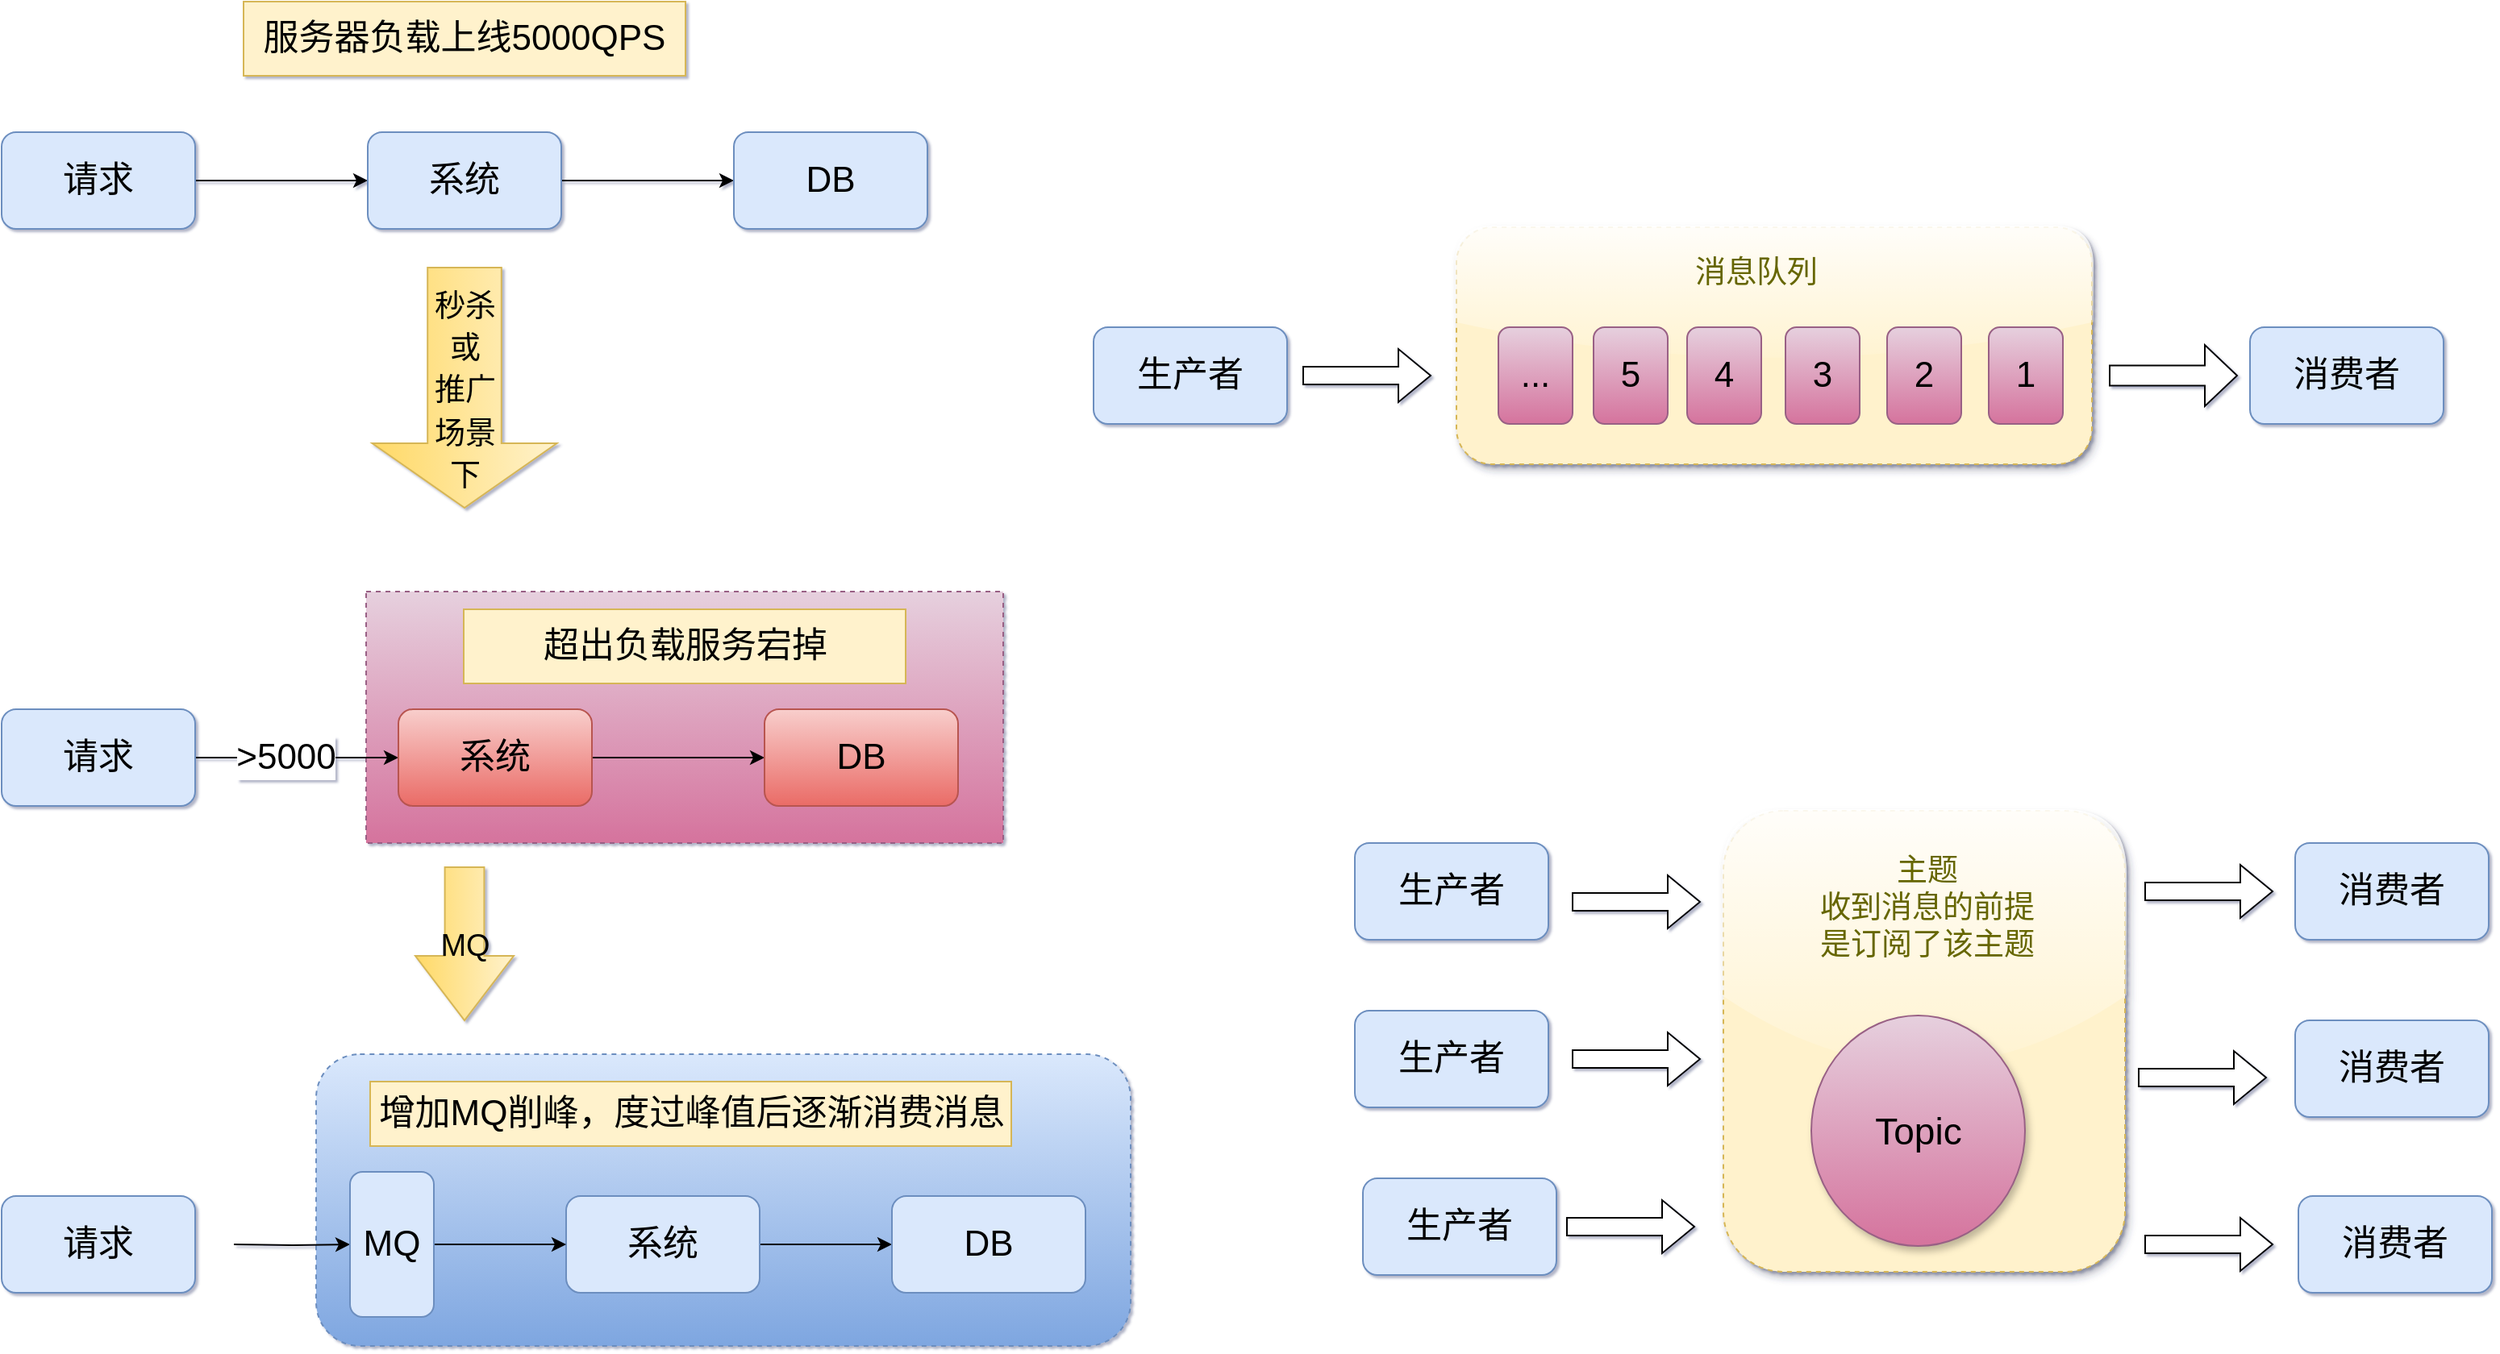 <mxfile version="20.3.0" type="device"><diagram id="wNUiq-39vHyvLDFhWsn_" name="第 1 页"><mxGraphModel dx="1186" dy="909" grid="0" gridSize="10" guides="1" tooltips="1" connect="1" arrows="1" fold="1" page="1" pageScale="1" pageWidth="1920" pageHeight="1200" math="0" shadow="1"><root><mxCell id="0"/><mxCell id="1" parent="0"/><mxCell id="F5JfGa0VL-gBk-Z3Ppf3-65" value="" style="rounded=1;whiteSpace=wrap;html=1;shadow=1;glass=1;dashed=1;sketch=0;fontSize=19;fillColor=#fff2cc;strokeColor=#d6b656;" vertex="1" parent="1"><mxGeometry x="1130.5" y="534" width="249" height="286" as="geometry"/></mxCell><mxCell id="F5JfGa0VL-gBk-Z3Ppf3-40" value="" style="rounded=1;whiteSpace=wrap;html=1;shadow=1;glass=1;dashed=1;sketch=0;fontSize=19;fillColor=#fff2cc;strokeColor=#d6b656;" vertex="1" parent="1"><mxGeometry x="965" y="172" width="394" height="147" as="geometry"/></mxCell><mxCell id="F5JfGa0VL-gBk-Z3Ppf3-32" value="" style="rounded=1;whiteSpace=wrap;html=1;dashed=1;fontSize=19;fillColor=#dae8fc;gradientColor=#7ea6e0;strokeColor=#6c8ebf;" vertex="1" parent="1"><mxGeometry x="258" y="685" width="505" height="181" as="geometry"/></mxCell><mxCell id="F5JfGa0VL-gBk-Z3Ppf3-17" value="" style="rounded=0;whiteSpace=wrap;html=1;fontSize=22;dashed=1;fillColor=#e6d0de;strokeColor=#996185;gradientColor=#d5739d;" vertex="1" parent="1"><mxGeometry x="289" y="398" width="395" height="156" as="geometry"/></mxCell><mxCell id="F5JfGa0VL-gBk-Z3Ppf3-6" style="edgeStyle=orthogonalEdgeStyle;rounded=0;orthogonalLoop=1;jettySize=auto;html=1;exitX=1;exitY=0.5;exitDx=0;exitDy=0;fontSize=22;" edge="1" parent="1" source="F5JfGa0VL-gBk-Z3Ppf3-1" target="F5JfGa0VL-gBk-Z3Ppf3-4"><mxGeometry relative="1" as="geometry"/></mxCell><mxCell id="F5JfGa0VL-gBk-Z3Ppf3-1" value="&lt;font style=&quot;font-size: 22px;&quot;&gt;请求&lt;/font&gt;" style="rounded=1;whiteSpace=wrap;html=1;fillColor=#dae8fc;strokeColor=#6c8ebf;" vertex="1" parent="1"><mxGeometry x="63" y="113" width="120" height="60" as="geometry"/></mxCell><mxCell id="F5JfGa0VL-gBk-Z3Ppf3-7" style="edgeStyle=orthogonalEdgeStyle;rounded=0;orthogonalLoop=1;jettySize=auto;html=1;exitX=1;exitY=0.5;exitDx=0;exitDy=0;fontSize=22;" edge="1" parent="1" source="F5JfGa0VL-gBk-Z3Ppf3-4" target="F5JfGa0VL-gBk-Z3Ppf3-5"><mxGeometry relative="1" as="geometry"/></mxCell><mxCell id="F5JfGa0VL-gBk-Z3Ppf3-4" value="&lt;font style=&quot;font-size: 22px;&quot;&gt;系统&lt;/font&gt;" style="rounded=1;whiteSpace=wrap;html=1;fillColor=#dae8fc;strokeColor=#6c8ebf;" vertex="1" parent="1"><mxGeometry x="290" y="113" width="120" height="60" as="geometry"/></mxCell><mxCell id="F5JfGa0VL-gBk-Z3Ppf3-5" value="&lt;span style=&quot;font-size: 22px;&quot;&gt;DB&lt;/span&gt;" style="rounded=1;whiteSpace=wrap;html=1;fillColor=#dae8fc;strokeColor=#6c8ebf;" vertex="1" parent="1"><mxGeometry x="517" y="113" width="120" height="60" as="geometry"/></mxCell><mxCell id="F5JfGa0VL-gBk-Z3Ppf3-8" value="服务器负载上线5000QPS" style="text;html=1;strokeColor=#d6b656;fillColor=#fff2cc;align=center;verticalAlign=middle;whiteSpace=wrap;rounded=0;fontSize=22;" vertex="1" parent="1"><mxGeometry x="213" y="32" width="274" height="46" as="geometry"/></mxCell><mxCell id="F5JfGa0VL-gBk-Z3Ppf3-9" style="edgeStyle=orthogonalEdgeStyle;rounded=0;orthogonalLoop=1;jettySize=auto;html=1;exitX=1;exitY=0.5;exitDx=0;exitDy=0;fontSize=22;" edge="1" parent="1" source="F5JfGa0VL-gBk-Z3Ppf3-10" target="F5JfGa0VL-gBk-Z3Ppf3-12"><mxGeometry relative="1" as="geometry"/></mxCell><mxCell id="F5JfGa0VL-gBk-Z3Ppf3-16" value="&amp;gt;5000" style="edgeLabel;html=1;align=center;verticalAlign=middle;resizable=0;points=[];fontSize=22;" vertex="1" connectable="0" parent="F5JfGa0VL-gBk-Z3Ppf3-9"><mxGeometry x="-0.121" relative="1" as="geometry"><mxPoint as="offset"/></mxGeometry></mxCell><mxCell id="F5JfGa0VL-gBk-Z3Ppf3-10" value="&lt;font style=&quot;font-size: 22px;&quot;&gt;请求&lt;/font&gt;" style="rounded=1;whiteSpace=wrap;html=1;fillColor=#dae8fc;strokeColor=#6c8ebf;" vertex="1" parent="1"><mxGeometry x="63" y="471" width="120" height="60" as="geometry"/></mxCell><mxCell id="F5JfGa0VL-gBk-Z3Ppf3-11" style="edgeStyle=orthogonalEdgeStyle;rounded=0;orthogonalLoop=1;jettySize=auto;html=1;exitX=1;exitY=0.5;exitDx=0;exitDy=0;fontSize=22;" edge="1" parent="1" source="F5JfGa0VL-gBk-Z3Ppf3-12" target="F5JfGa0VL-gBk-Z3Ppf3-13"><mxGeometry relative="1" as="geometry"/></mxCell><mxCell id="F5JfGa0VL-gBk-Z3Ppf3-12" value="&lt;font style=&quot;font-size: 22px;&quot;&gt;系统&lt;/font&gt;" style="rounded=1;whiteSpace=wrap;html=1;fillColor=#f8cecc;strokeColor=#b85450;gradientColor=#ea6b66;" vertex="1" parent="1"><mxGeometry x="309" y="471" width="120" height="60" as="geometry"/></mxCell><mxCell id="F5JfGa0VL-gBk-Z3Ppf3-13" value="&lt;span style=&quot;font-size: 22px;&quot;&gt;DB&lt;/span&gt;" style="rounded=1;whiteSpace=wrap;html=1;fillColor=#f8cecc;strokeColor=#b85450;gradientColor=#ea6b66;" vertex="1" parent="1"><mxGeometry x="536" y="471" width="120" height="60" as="geometry"/></mxCell><mxCell id="F5JfGa0VL-gBk-Z3Ppf3-18" value="超出负载服务宕掉" style="text;html=1;strokeColor=#d6b656;fillColor=#fff2cc;align=center;verticalAlign=middle;whiteSpace=wrap;rounded=0;fontSize=22;" vertex="1" parent="1"><mxGeometry x="349.5" y="409" width="274" height="46" as="geometry"/></mxCell><mxCell id="F5JfGa0VL-gBk-Z3Ppf3-19" value="&lt;font style=&quot;font-size: 19px;&quot;&gt;秒杀&lt;br&gt;或&lt;br&gt;推广&lt;br&gt;场景&lt;br&gt;下&lt;/font&gt;" style="html=1;shadow=0;dashed=0;align=center;verticalAlign=middle;shape=mxgraph.arrows2.arrow;dy=0.6;dx=40;direction=south;notch=0;fontSize=22;fillColor=#fff2cc;gradientColor=#ffd966;strokeColor=#d6b656;" vertex="1" parent="1"><mxGeometry x="292.75" y="197" width="114.5" height="149" as="geometry"/></mxCell><mxCell id="F5JfGa0VL-gBk-Z3Ppf3-28" style="edgeStyle=orthogonalEdgeStyle;rounded=0;orthogonalLoop=1;jettySize=auto;html=1;exitX=1;exitY=0.5;exitDx=0;exitDy=0;entryX=0;entryY=0.5;entryDx=0;entryDy=0;fontSize=19;" edge="1" parent="1" target="F5JfGa0VL-gBk-Z3Ppf3-27"><mxGeometry relative="1" as="geometry"><mxPoint x="207" y="803" as="sourcePoint"/></mxGeometry></mxCell><mxCell id="F5JfGa0VL-gBk-Z3Ppf3-21" value="&lt;font style=&quot;font-size: 22px;&quot;&gt;请求&lt;/font&gt;" style="rounded=1;whiteSpace=wrap;html=1;fillColor=#dae8fc;strokeColor=#6c8ebf;" vertex="1" parent="1"><mxGeometry x="63" y="773" width="120" height="60" as="geometry"/></mxCell><mxCell id="F5JfGa0VL-gBk-Z3Ppf3-22" style="edgeStyle=orthogonalEdgeStyle;rounded=0;orthogonalLoop=1;jettySize=auto;html=1;exitX=1;exitY=0.5;exitDx=0;exitDy=0;fontSize=22;" edge="1" parent="1" source="F5JfGa0VL-gBk-Z3Ppf3-23" target="F5JfGa0VL-gBk-Z3Ppf3-24"><mxGeometry relative="1" as="geometry"/></mxCell><mxCell id="F5JfGa0VL-gBk-Z3Ppf3-23" value="&lt;font style=&quot;font-size: 22px;&quot;&gt;系统&lt;/font&gt;" style="rounded=1;whiteSpace=wrap;html=1;fillColor=#dae8fc;strokeColor=#6c8ebf;" vertex="1" parent="1"><mxGeometry x="413" y="773" width="120" height="60" as="geometry"/></mxCell><mxCell id="F5JfGa0VL-gBk-Z3Ppf3-24" value="&lt;span style=&quot;font-size: 22px;&quot;&gt;DB&lt;/span&gt;" style="rounded=1;whiteSpace=wrap;html=1;fillColor=#dae8fc;strokeColor=#6c8ebf;" vertex="1" parent="1"><mxGeometry x="615" y="773" width="120" height="60" as="geometry"/></mxCell><mxCell id="F5JfGa0VL-gBk-Z3Ppf3-29" style="edgeStyle=orthogonalEdgeStyle;rounded=0;orthogonalLoop=1;jettySize=auto;html=1;exitX=1;exitY=0.5;exitDx=0;exitDy=0;entryX=0;entryY=0.5;entryDx=0;entryDy=0;fontSize=19;" edge="1" parent="1" source="F5JfGa0VL-gBk-Z3Ppf3-27" target="F5JfGa0VL-gBk-Z3Ppf3-23"><mxGeometry relative="1" as="geometry"/></mxCell><mxCell id="F5JfGa0VL-gBk-Z3Ppf3-27" value="&lt;font style=&quot;font-size: 22px;&quot;&gt;MQ&lt;/font&gt;" style="rounded=1;whiteSpace=wrap;html=1;fillColor=#dae8fc;strokeColor=#6c8ebf;" vertex="1" parent="1"><mxGeometry x="279" y="758" width="52" height="90" as="geometry"/></mxCell><mxCell id="F5JfGa0VL-gBk-Z3Ppf3-30" value="增加MQ削峰，度过峰值后逐渐消费消息" style="text;html=1;strokeColor=#d6b656;fillColor=#fff2cc;align=center;verticalAlign=middle;whiteSpace=wrap;rounded=0;fontSize=22;" vertex="1" parent="1"><mxGeometry x="291.5" y="702" width="397.5" height="40" as="geometry"/></mxCell><mxCell id="F5JfGa0VL-gBk-Z3Ppf3-31" value="&lt;span style=&quot;font-size: 19px;&quot;&gt;MQ&lt;/span&gt;" style="html=1;shadow=0;dashed=0;align=center;verticalAlign=middle;shape=mxgraph.arrows2.arrow;dy=0.6;dx=40;direction=south;notch=0;fontSize=22;fillColor=#fff2cc;gradientColor=#ffd966;strokeColor=#d6b656;" vertex="1" parent="1"><mxGeometry x="319.5" y="569" width="61" height="95" as="geometry"/></mxCell><mxCell id="F5JfGa0VL-gBk-Z3Ppf3-34" value="..." style="rounded=1;whiteSpace=wrap;html=1;fontSize=22;fillColor=#e6d0de;strokeColor=#996185;gradientColor=#d5739d;glass=0;shadow=0;sketch=0;" vertex="1" parent="1"><mxGeometry x="991" y="234" width="46" height="60" as="geometry"/></mxCell><mxCell id="F5JfGa0VL-gBk-Z3Ppf3-35" value="5" style="rounded=1;whiteSpace=wrap;html=1;fontSize=22;fillColor=#e6d0de;strokeColor=#996185;gradientColor=#d5739d;glass=0;shadow=0;sketch=0;" vertex="1" parent="1"><mxGeometry x="1050" y="234" width="46" height="60" as="geometry"/></mxCell><mxCell id="F5JfGa0VL-gBk-Z3Ppf3-36" value="4" style="rounded=1;whiteSpace=wrap;html=1;fontSize=22;fillColor=#e6d0de;strokeColor=#996185;gradientColor=#d5739d;glass=0;shadow=0;sketch=0;" vertex="1" parent="1"><mxGeometry x="1108" y="234" width="46" height="60" as="geometry"/></mxCell><mxCell id="F5JfGa0VL-gBk-Z3Ppf3-37" value="3" style="rounded=1;whiteSpace=wrap;html=1;fontSize=22;fillColor=#e6d0de;strokeColor=#996185;gradientColor=#d5739d;glass=0;shadow=0;sketch=0;" vertex="1" parent="1"><mxGeometry x="1169" y="234" width="46" height="60" as="geometry"/></mxCell><mxCell id="F5JfGa0VL-gBk-Z3Ppf3-38" value="2" style="rounded=1;whiteSpace=wrap;html=1;fontSize=22;fillColor=#e6d0de;strokeColor=#996185;gradientColor=#d5739d;glass=0;shadow=0;sketch=0;" vertex="1" parent="1"><mxGeometry x="1232" y="234" width="46" height="60" as="geometry"/></mxCell><mxCell id="F5JfGa0VL-gBk-Z3Ppf3-39" value="1" style="rounded=1;whiteSpace=wrap;html=1;fontSize=22;fillColor=#e6d0de;strokeColor=#996185;gradientColor=#d5739d;glass=0;shadow=0;sketch=0;" vertex="1" parent="1"><mxGeometry x="1295" y="234" width="46" height="60" as="geometry"/></mxCell><mxCell id="F5JfGa0VL-gBk-Z3Ppf3-47" value="&lt;span style=&quot;font-size: 22px;&quot;&gt;生产者&lt;/span&gt;" style="rounded=1;whiteSpace=wrap;html=1;fillColor=#dae8fc;strokeColor=#6c8ebf;" vertex="1" parent="1"><mxGeometry x="740" y="234" width="120" height="60" as="geometry"/></mxCell><mxCell id="F5JfGa0VL-gBk-Z3Ppf3-49" value="&lt;span style=&quot;font-size: 22px;&quot;&gt;消费者&lt;/span&gt;" style="rounded=1;whiteSpace=wrap;html=1;fillColor=#dae8fc;strokeColor=#6c8ebf;" vertex="1" parent="1"><mxGeometry x="1457" y="234" width="120" height="60" as="geometry"/></mxCell><mxCell id="F5JfGa0VL-gBk-Z3Ppf3-51" value="" style="html=1;shadow=0;dashed=0;align=center;verticalAlign=middle;shape=mxgraph.arrows2.arrow;dy=0.67;dx=20;notch=0;rounded=1;glass=0;sketch=0;fontSize=19;" vertex="1" parent="1"><mxGeometry x="870" y="247.5" width="79" height="33" as="geometry"/></mxCell><mxCell id="F5JfGa0VL-gBk-Z3Ppf3-53" value="" style="html=1;shadow=0;dashed=0;align=center;verticalAlign=middle;shape=mxgraph.arrows2.arrow;dy=0.67;dx=20;notch=0;rounded=1;glass=0;sketch=0;fontSize=19;" vertex="1" parent="1"><mxGeometry x="1370" y="245" width="79" height="38" as="geometry"/></mxCell><mxCell id="F5JfGa0VL-gBk-Z3Ppf3-55" value="消息队列" style="text;html=1;align=center;verticalAlign=middle;whiteSpace=wrap;rounded=0;shadow=1;glass=1;sketch=0;fontSize=19;fontColor=#666600;" vertex="1" parent="1"><mxGeometry x="1072" y="187" width="158" height="26" as="geometry"/></mxCell><mxCell id="F5JfGa0VL-gBk-Z3Ppf3-56" value="&lt;span style=&quot;font-size: 22px;&quot;&gt;生产者&lt;/span&gt;" style="rounded=1;whiteSpace=wrap;html=1;fillColor=#dae8fc;strokeColor=#6c8ebf;" vertex="1" parent="1"><mxGeometry x="902" y="658" width="120" height="60" as="geometry"/></mxCell><mxCell id="F5JfGa0VL-gBk-Z3Ppf3-57" value="&lt;font style=&quot;font-size: 23px;&quot;&gt;Topic&lt;/font&gt;" style="ellipse;whiteSpace=wrap;html=1;rounded=1;shadow=1;glass=1;sketch=0;fontSize=19;fillColor=#e6d0de;strokeColor=#996185;gradientColor=#d5739d;" vertex="1" parent="1"><mxGeometry x="1185" y="661" width="132.5" height="143" as="geometry"/></mxCell><mxCell id="F5JfGa0VL-gBk-Z3Ppf3-58" value="&lt;span style=&quot;font-size: 22px;&quot;&gt;消费者&lt;/span&gt;" style="rounded=1;whiteSpace=wrap;html=1;fillColor=#dae8fc;strokeColor=#6c8ebf;" vertex="1" parent="1"><mxGeometry x="1485" y="554" width="120" height="60" as="geometry"/></mxCell><mxCell id="F5JfGa0VL-gBk-Z3Ppf3-59" value="&lt;span style=&quot;font-size: 22px;&quot;&gt;消费者&lt;/span&gt;" style="rounded=1;whiteSpace=wrap;html=1;fillColor=#dae8fc;strokeColor=#6c8ebf;" vertex="1" parent="1"><mxGeometry x="1485" y="664" width="120" height="60" as="geometry"/></mxCell><mxCell id="F5JfGa0VL-gBk-Z3Ppf3-60" value="&lt;span style=&quot;font-size: 22px;&quot;&gt;消费者&lt;/span&gt;" style="rounded=1;whiteSpace=wrap;html=1;fillColor=#dae8fc;strokeColor=#6c8ebf;" vertex="1" parent="1"><mxGeometry x="1487" y="773" width="120" height="60" as="geometry"/></mxCell><mxCell id="F5JfGa0VL-gBk-Z3Ppf3-61" value="&lt;span style=&quot;font-size: 22px;&quot;&gt;生产者&lt;/span&gt;" style="rounded=1;whiteSpace=wrap;html=1;fillColor=#dae8fc;strokeColor=#6c8ebf;" vertex="1" parent="1"><mxGeometry x="902" y="554" width="120" height="60" as="geometry"/></mxCell><mxCell id="F5JfGa0VL-gBk-Z3Ppf3-62" value="&lt;span style=&quot;font-size: 22px;&quot;&gt;生产者&lt;/span&gt;" style="rounded=1;whiteSpace=wrap;html=1;fillColor=#dae8fc;strokeColor=#6c8ebf;" vertex="1" parent="1"><mxGeometry x="907" y="762" width="120" height="60" as="geometry"/></mxCell><mxCell id="F5JfGa0VL-gBk-Z3Ppf3-66" value="主题&lt;br&gt;收到消息的前提&lt;br&gt;是订阅了该主题" style="text;html=1;align=center;verticalAlign=middle;whiteSpace=wrap;rounded=0;shadow=1;glass=1;sketch=0;fontSize=19;fontColor=#666600;" vertex="1" parent="1"><mxGeometry x="1137" y="564" width="240" height="59" as="geometry"/></mxCell><mxCell id="F5JfGa0VL-gBk-Z3Ppf3-69" value="" style="html=1;shadow=0;dashed=0;align=center;verticalAlign=middle;shape=mxgraph.arrows2.arrow;dy=0.67;dx=20;notch=0;rounded=1;glass=0;sketch=0;fontSize=19;" vertex="1" parent="1"><mxGeometry x="1037" y="671.5" width="79" height="33" as="geometry"/></mxCell><mxCell id="F5JfGa0VL-gBk-Z3Ppf3-70" value="" style="html=1;shadow=0;dashed=0;align=center;verticalAlign=middle;shape=mxgraph.arrows2.arrow;dy=0.67;dx=20;notch=0;rounded=1;glass=0;sketch=0;fontSize=19;" vertex="1" parent="1"><mxGeometry x="1037" y="574" width="79" height="33" as="geometry"/></mxCell><mxCell id="F5JfGa0VL-gBk-Z3Ppf3-71" value="" style="html=1;shadow=0;dashed=0;align=center;verticalAlign=middle;shape=mxgraph.arrows2.arrow;dy=0.67;dx=20;notch=0;rounded=1;glass=0;sketch=0;fontSize=19;" vertex="1" parent="1"><mxGeometry x="1033.5" y="775.5" width="79" height="33" as="geometry"/></mxCell><mxCell id="F5JfGa0VL-gBk-Z3Ppf3-72" value="" style="html=1;shadow=0;dashed=0;align=center;verticalAlign=middle;shape=mxgraph.arrows2.arrow;dy=0.67;dx=20;notch=0;rounded=1;glass=0;sketch=0;fontSize=19;" vertex="1" parent="1"><mxGeometry x="1392" y="567.5" width="79" height="33" as="geometry"/></mxCell><mxCell id="F5JfGa0VL-gBk-Z3Ppf3-73" value="" style="html=1;shadow=0;dashed=0;align=center;verticalAlign=middle;shape=mxgraph.arrows2.arrow;dy=0.67;dx=20;notch=0;rounded=1;glass=0;sketch=0;fontSize=19;" vertex="1" parent="1"><mxGeometry x="1388" y="683" width="79" height="33" as="geometry"/></mxCell><mxCell id="F5JfGa0VL-gBk-Z3Ppf3-74" value="" style="html=1;shadow=0;dashed=0;align=center;verticalAlign=middle;shape=mxgraph.arrows2.arrow;dy=0.67;dx=20;notch=0;rounded=1;glass=0;sketch=0;fontSize=19;" vertex="1" parent="1"><mxGeometry x="1392" y="786.5" width="79" height="33" as="geometry"/></mxCell></root></mxGraphModel></diagram></mxfile>